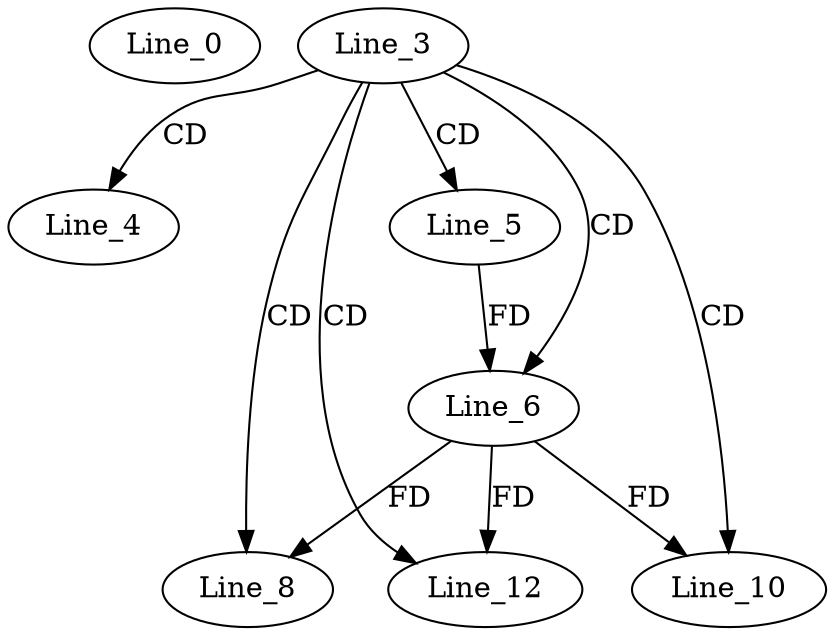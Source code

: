 digraph G {
  Line_0;
  Line_3;
  Line_4;
  Line_5;
  Line_6;
  Line_6;
  Line_8;
  Line_10;
  Line_10;
  Line_12;
  Line_3 -> Line_4 [ label="CD" ];
  Line_3 -> Line_5 [ label="CD" ];
  Line_3 -> Line_6 [ label="CD" ];
  Line_5 -> Line_6 [ label="FD" ];
  Line_3 -> Line_8 [ label="CD" ];
  Line_6 -> Line_8 [ label="FD" ];
  Line_3 -> Line_10 [ label="CD" ];
  Line_6 -> Line_10 [ label="FD" ];
  Line_3 -> Line_12 [ label="CD" ];
  Line_6 -> Line_12 [ label="FD" ];
}
